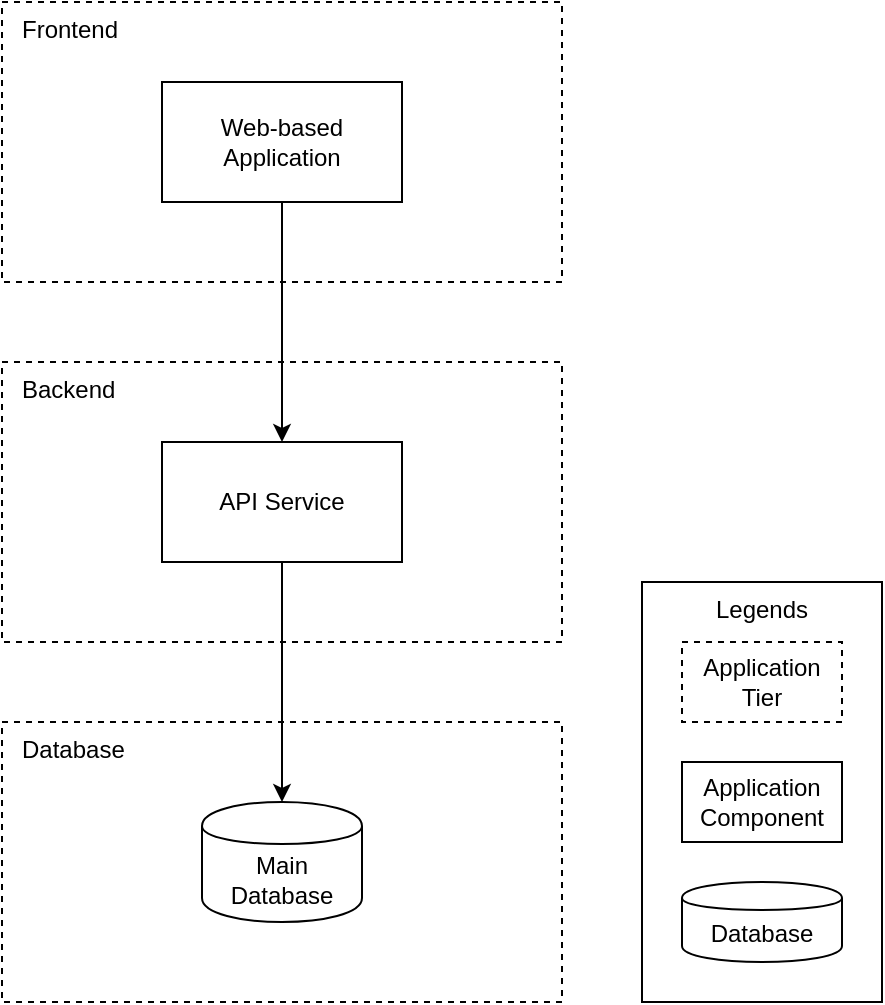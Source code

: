 <mxfile version="13.1.3" pages="2">
    <diagram id="6hGFLwfOUW9BJ-s0fimq" name="Level 1">
        <mxGraphModel dx="1598" dy="852" grid="1" gridSize="10" guides="1" tooltips="1" connect="1" arrows="1" fold="1" page="1" pageScale="1" pageWidth="827" pageHeight="1169" math="0" shadow="0">
            <root>
                <mxCell id="0"/>
                <mxCell id="1" parent="0"/>
                <mxCell id="9" value="Database" style="rounded=0;whiteSpace=wrap;html=1;dashed=1;spacingLeft=8;align=left;verticalAlign=top;" parent="1" vertex="1">
                    <mxGeometry x="40" y="400" width="280" height="140" as="geometry"/>
                </mxCell>
                <mxCell id="8" value="&lt;span&gt;Backend&lt;/span&gt;" style="rounded=0;whiteSpace=wrap;html=1;dashed=1;align=left;verticalAlign=top;spacingLeft=8;" parent="1" vertex="1">
                    <mxGeometry x="40" y="220" width="280" height="140" as="geometry"/>
                </mxCell>
                <mxCell id="6" value="Frontend" style="rounded=0;whiteSpace=wrap;html=1;dashed=1;align=left;verticalAlign=top;spacingLeft=8;" parent="1" vertex="1">
                    <mxGeometry x="40" y="40" width="280" height="140" as="geometry"/>
                </mxCell>
                <mxCell id="2" value="Web-based&lt;br&gt;Application" style="rounded=0;whiteSpace=wrap;html=1;" parent="1" vertex="1">
                    <mxGeometry x="120" y="80" width="120" height="60" as="geometry"/>
                </mxCell>
                <mxCell id="3" value="API Service" style="rounded=0;whiteSpace=wrap;html=1;" parent="1" vertex="1">
                    <mxGeometry x="120" y="260" width="120" height="60" as="geometry"/>
                </mxCell>
                <mxCell id="4" value="Main&lt;br&gt;Database" style="shape=cylinder;whiteSpace=wrap;html=1;boundedLbl=1;backgroundOutline=1;" parent="1" vertex="1">
                    <mxGeometry x="140" y="440" width="80" height="60" as="geometry"/>
                </mxCell>
                <mxCell id="10" value="" style="endArrow=classic;html=1;exitX=0.5;exitY=1;exitDx=0;exitDy=0;entryX=0.5;entryY=0;entryDx=0;entryDy=0;" parent="1" source="2" target="3" edge="1">
                    <mxGeometry width="50" height="50" relative="1" as="geometry">
                        <mxPoint x="340" y="430" as="sourcePoint"/>
                        <mxPoint x="390" y="380" as="targetPoint"/>
                    </mxGeometry>
                </mxCell>
                <mxCell id="11" value="" style="endArrow=classic;html=1;exitX=0.5;exitY=1;exitDx=0;exitDy=0;entryX=0.5;entryY=0;entryDx=0;entryDy=0;" parent="1" source="3" target="4" edge="1">
                    <mxGeometry width="50" height="50" relative="1" as="geometry">
                        <mxPoint x="470" y="210" as="sourcePoint"/>
                        <mxPoint x="470" y="330" as="targetPoint"/>
                    </mxGeometry>
                </mxCell>
                <mxCell id="o3UXFmj065GwuusQEPpS-12" value="Legends" style="rounded=0;whiteSpace=wrap;html=1;spacingLeft=0;align=center;verticalAlign=top;" parent="1" vertex="1">
                    <mxGeometry x="360" y="330" width="120" height="210" as="geometry"/>
                </mxCell>
                <mxCell id="o3UXFmj065GwuusQEPpS-13" value="Application&lt;br&gt;Component" style="rounded=0;whiteSpace=wrap;html=1;" parent="1" vertex="1">
                    <mxGeometry x="380" y="420" width="80" height="40" as="geometry"/>
                </mxCell>
                <mxCell id="o3UXFmj065GwuusQEPpS-16" value="Database" style="shape=cylinder;whiteSpace=wrap;html=1;boundedLbl=1;backgroundOutline=1;align=center;" parent="1" vertex="1">
                    <mxGeometry x="380" y="480" width="80" height="40" as="geometry"/>
                </mxCell>
                <mxCell id="o3UXFmj065GwuusQEPpS-17" value="Application&lt;br&gt;Tier" style="rounded=0;whiteSpace=wrap;html=1;dashed=1;" parent="1" vertex="1">
                    <mxGeometry x="380" y="360" width="80" height="40" as="geometry"/>
                </mxCell>
            </root>
        </mxGraphModel>
    </diagram>
    <diagram name="Level 2" id="F1Fpuu2nx5Vs6XcMvRsL">
        <mxGraphModel dx="1598" dy="852" grid="0" gridSize="10" guides="1" tooltips="1" connect="1" arrows="1" fold="1" page="0" pageScale="1" pageWidth="827" pageHeight="1169" math="0" shadow="0">
            <root>
                <mxCell id="4hmH0qLLQ9ddtn0WoT7R-0"/>
                <mxCell id="4hmH0qLLQ9ddtn0WoT7R-1" parent="4hmH0qLLQ9ddtn0WoT7R-0"/>
                <mxCell id="4hmH0qLLQ9ddtn0WoT7R-2" value="Database" style="rounded=0;whiteSpace=wrap;html=1;dashed=1;spacingLeft=8;align=left;verticalAlign=top;fillColor=#ffffff;" parent="4hmH0qLLQ9ddtn0WoT7R-1" vertex="1">
                    <mxGeometry x="40" y="580" width="600" height="280" as="geometry"/>
                </mxCell>
                <mxCell id="4hmH0qLLQ9ddtn0WoT7R-3" value="&lt;span&gt;Backend&lt;/span&gt;" style="rounded=0;whiteSpace=wrap;html=1;dashed=1;align=left;verticalAlign=top;spacingLeft=8;fillColor=#ffffff;" parent="4hmH0qLLQ9ddtn0WoT7R-1" vertex="1">
                    <mxGeometry x="40" y="220" width="600" height="320" as="geometry"/>
                </mxCell>
                <mxCell id="4hmH0qLLQ9ddtn0WoT7R-4" value="Frontend" style="rounded=0;whiteSpace=wrap;html=1;dashed=1;align=left;verticalAlign=top;spacingLeft=8;" parent="4hmH0qLLQ9ddtn0WoT7R-1" vertex="1">
                    <mxGeometry x="40" y="40" width="600" height="140" as="geometry"/>
                </mxCell>
                <mxCell id="4hmH0qLLQ9ddtn0WoT7R-5" value="Web-based Application" style="rounded=0;whiteSpace=wrap;html=1;align=center;spacingLeft=0;verticalAlign=top;" parent="4hmH0qLLQ9ddtn0WoT7R-1" vertex="1">
                    <mxGeometry x="80" y="80" width="520" height="60" as="geometry"/>
                </mxCell>
                <mxCell id="4hmH0qLLQ9ddtn0WoT7R-6" value="API Service" style="rounded=0;whiteSpace=wrap;html=1;align=left;verticalAlign=top;spacingLeft=8;fillColor=#ffffff;" parent="4hmH0qLLQ9ddtn0WoT7R-1" vertex="1">
                    <mxGeometry x="80" y="260" width="520" height="240" as="geometry"/>
                </mxCell>
                <mxCell id="4hmH0qLLQ9ddtn0WoT7R-7" value="Main Database" style="shape=cylinder;whiteSpace=wrap;html=1;boundedLbl=1;backgroundOutline=1;align=center;verticalAlign=top;fillColor=#ffffff;" parent="4hmH0qLLQ9ddtn0WoT7R-1" vertex="1">
                    <mxGeometry x="80" y="620" width="520" height="200" as="geometry"/>
                </mxCell>
                <mxCell id="4hmH0qLLQ9ddtn0WoT7R-9" value="" style="endArrow=classic;html=1;exitX=0.5;exitY=1;exitDx=0;exitDy=0;entryX=0.5;entryY=0;entryDx=0;entryDy=0;" parent="4hmH0qLLQ9ddtn0WoT7R-1" source="4hmH0qLLQ9ddtn0WoT7R-36" target="4hmH0qLLQ9ddtn0WoT7R-18" edge="1">
                    <mxGeometry width="50" height="50" relative="1" as="geometry">
                        <mxPoint x="340" y="430" as="sourcePoint"/>
                        <mxPoint x="390" y="380" as="targetPoint"/>
                    </mxGeometry>
                </mxCell>
                <mxCell id="4hmH0qLLQ9ddtn0WoT7R-10" value="" style="endArrow=classic;html=1;exitX=0.5;exitY=1;exitDx=0;exitDy=0;entryX=0.5;entryY=0;entryDx=0;entryDy=0;" parent="4hmH0qLLQ9ddtn0WoT7R-1" source="4hmH0qLLQ9ddtn0WoT7R-19" target="4hmH0qLLQ9ddtn0WoT7R-7" edge="1">
                    <mxGeometry width="50" height="50" relative="1" as="geometry">
                        <mxPoint x="470" y="210" as="sourcePoint"/>
                        <mxPoint x="470" y="330" as="targetPoint"/>
                    </mxGeometry>
                </mxCell>
                <mxCell id="4hmH0qLLQ9ddtn0WoT7R-12" value="Permissions" style="rounded=0;whiteSpace=wrap;html=1;fillColor=#f5f5f5;strokeColor=#666666;fontColor=#333333;" parent="4hmH0qLLQ9ddtn0WoT7R-1" vertex="1">
                    <mxGeometry x="120" y="300" width="120" height="60" as="geometry"/>
                </mxCell>
                <mxCell id="4hmH0qLLQ9ddtn0WoT7R-13" value="Groups" style="rounded=0;whiteSpace=wrap;html=1;fillColor=#f5f5f5;strokeColor=#666666;fontColor=#333333;" parent="4hmH0qLLQ9ddtn0WoT7R-1" vertex="1">
                    <mxGeometry x="280" y="300" width="120" height="60" as="geometry"/>
                </mxCell>
                <mxCell id="4hmH0qLLQ9ddtn0WoT7R-14" value="Users" style="rounded=0;whiteSpace=wrap;html=1;fillColor=#f5f5f5;strokeColor=#666666;fontColor=#333333;" parent="4hmH0qLLQ9ddtn0WoT7R-1" vertex="1">
                    <mxGeometry x="280" y="400" width="120" height="60" as="geometry"/>
                </mxCell>
                <mxCell id="4hmH0qLLQ9ddtn0WoT7R-15" value="RBAC&lt;br&gt;(Authorization)" style="rounded=0;whiteSpace=wrap;html=1;fillColor=#f5f5f5;strokeColor=#666666;fontColor=#333333;" parent="4hmH0qLLQ9ddtn0WoT7R-1" vertex="1">
                    <mxGeometry x="440" y="300" width="120" height="60" as="geometry"/>
                </mxCell>
                <mxCell id="4hmH0qLLQ9ddtn0WoT7R-17" value="Bookings&lt;br&gt;/BookingStatuses&lt;br&gt;/BookingTypes" style="rounded=0;whiteSpace=wrap;html=1;fillColor=#f5f5f5;strokeColor=#666666;fontColor=#333333;" parent="4hmH0qLLQ9ddtn0WoT7R-1" vertex="1">
                    <mxGeometry x="440" y="400" width="120" height="60" as="geometry"/>
                </mxCell>
                <mxCell id="4hmH0qLLQ9ddtn0WoT7R-18" value="Application&lt;br&gt;Router" style="rounded=0;whiteSpace=wrap;html=1;fillColor=#dae8fc;strokeColor=#6c8ebf;" parent="4hmH0qLLQ9ddtn0WoT7R-1" vertex="1">
                    <mxGeometry x="300" y="240" width="80" height="40" as="geometry"/>
                </mxCell>
                <mxCell id="4hmH0qLLQ9ddtn0WoT7R-19" value="Database&lt;br&gt;Access" style="rounded=0;whiteSpace=wrap;html=1;fillColor=#dae8fc;strokeColor=#6c8ebf;" parent="4hmH0qLLQ9ddtn0WoT7R-1" vertex="1">
                    <mxGeometry x="300" y="480" width="80" height="40" as="geometry"/>
                </mxCell>
                <mxCell id="4hmH0qLLQ9ddtn0WoT7R-21" value="Permissions" style="rounded=0;whiteSpace=wrap;html=1;fillColor=#f5f5f5;strokeColor=#666666;fontColor=#333333;" parent="4hmH0qLLQ9ddtn0WoT7R-1" vertex="1">
                    <mxGeometry x="145" y="700" width="70" height="40" as="geometry"/>
                </mxCell>
                <mxCell id="4hmH0qLLQ9ddtn0WoT7R-22" value="Groups" style="rounded=0;whiteSpace=wrap;html=1;fillColor=#f5f5f5;strokeColor=#666666;fontColor=#333333;" parent="4hmH0qLLQ9ddtn0WoT7R-1" vertex="1">
                    <mxGeometry x="305" y="700" width="70" height="40" as="geometry"/>
                </mxCell>
                <mxCell id="4hmH0qLLQ9ddtn0WoT7R-23" value="Users" style="rounded=0;whiteSpace=wrap;html=1;fillColor=#f5f5f5;strokeColor=#666666;fontColor=#333333;" parent="4hmH0qLLQ9ddtn0WoT7R-1" vertex="1">
                    <mxGeometry x="305" y="750" width="70" height="40" as="geometry"/>
                </mxCell>
                <mxCell id="4hmH0qLLQ9ddtn0WoT7R-24" value="Bookings" style="rounded=0;whiteSpace=wrap;html=1;fillColor=#f5f5f5;strokeColor=#666666;fontColor=#333333;" parent="4hmH0qLLQ9ddtn0WoT7R-1" vertex="1">
                    <mxGeometry x="465" y="750" width="70" height="40" as="geometry"/>
                </mxCell>
                <mxCell id="4hmH0qLLQ9ddtn0WoT7R-32" value="RBAC" style="rounded=0;whiteSpace=wrap;html=1;fillColor=#f5f5f5;strokeColor=#666666;fontColor=#333333;" parent="4hmH0qLLQ9ddtn0WoT7R-1" vertex="1">
                    <mxGeometry x="465" y="700" width="70" height="40" as="geometry"/>
                </mxCell>
                <mxCell id="4hmH0qLLQ9ddtn0WoT7R-34" value="Sessions" style="rounded=0;whiteSpace=wrap;html=1;fillColor=#f5f5f5;strokeColor=#666666;fontColor=#333333;" parent="4hmH0qLLQ9ddtn0WoT7R-1" vertex="1">
                    <mxGeometry x="145" y="750" width="70" height="40" as="geometry"/>
                </mxCell>
                <mxCell id="4hmH0qLLQ9ddtn0WoT7R-35" value="&lt;br&gt;Sessions&lt;br&gt;(Authentication)" style="rounded=0;whiteSpace=wrap;html=1;fillColor=#f5f5f5;strokeColor=#666666;fontColor=#333333;" parent="4hmH0qLLQ9ddtn0WoT7R-1" vertex="1">
                    <mxGeometry x="120" y="400" width="120" height="60" as="geometry"/>
                </mxCell>
                <mxCell id="4hmH0qLLQ9ddtn0WoT7R-36" value="API&lt;br&gt;Client" style="rounded=0;whiteSpace=wrap;html=1;fillColor=#dae8fc;strokeColor=#6c8ebf;" parent="4hmH0qLLQ9ddtn0WoT7R-1" vertex="1">
                    <mxGeometry x="300" y="120" width="80" height="40" as="geometry"/>
                </mxCell>
                <mxCell id="4hmH0qLLQ9ddtn0WoT7R-37" value="Legends" style="rounded=0;whiteSpace=wrap;html=1;spacingLeft=0;align=center;verticalAlign=top;" parent="4hmH0qLLQ9ddtn0WoT7R-1" vertex="1">
                    <mxGeometry x="680" y="530" width="120" height="330" as="geometry"/>
                </mxCell>
                <mxCell id="4hmH0qLLQ9ddtn0WoT7R-38" value="Application&lt;br&gt;Component" style="rounded=0;whiteSpace=wrap;html=1;" parent="4hmH0qLLQ9ddtn0WoT7R-1" vertex="1">
                    <mxGeometry x="700" y="620" width="80" height="40" as="geometry"/>
                </mxCell>
                <mxCell id="4hmH0qLLQ9ddtn0WoT7R-39" value="Module&lt;br&gt;Component" style="rounded=0;whiteSpace=wrap;html=1;fillColor=#f5f5f5;strokeColor=#666666;fontColor=#333333;" parent="4hmH0qLLQ9ddtn0WoT7R-1" vertex="1">
                    <mxGeometry x="700" y="680" width="80" height="40" as="geometry"/>
                </mxCell>
                <mxCell id="4hmH0qLLQ9ddtn0WoT7R-40" value="Adapter&lt;br&gt;Component" style="rounded=0;whiteSpace=wrap;html=1;fillColor=#dae8fc;strokeColor=#6c8ebf;" parent="4hmH0qLLQ9ddtn0WoT7R-1" vertex="1">
                    <mxGeometry x="700" y="740" width="80" height="40" as="geometry"/>
                </mxCell>
                <mxCell id="4hmH0qLLQ9ddtn0WoT7R-41" value="Database" style="shape=cylinder;whiteSpace=wrap;html=1;boundedLbl=1;backgroundOutline=1;align=center;" parent="4hmH0qLLQ9ddtn0WoT7R-1" vertex="1">
                    <mxGeometry x="700" y="800" width="80" height="40" as="geometry"/>
                </mxCell>
                <mxCell id="4hmH0qLLQ9ddtn0WoT7R-42" value="Application&lt;br&gt;Tier" style="rounded=0;whiteSpace=wrap;html=1;dashed=1;" parent="4hmH0qLLQ9ddtn0WoT7R-1" vertex="1">
                    <mxGeometry x="700" y="560" width="80" height="40" as="geometry"/>
                </mxCell>
            </root>
        </mxGraphModel>
    </diagram>
</mxfile>

